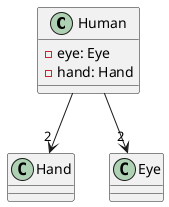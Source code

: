 @startuml
'https://plantuml.com/class-diagram

'关联关系'

class Human{
 - eye: Eye
 - hand: Hand
}

class Hand
class Eye

Human --> "2" Hand
Human --> "2" Eye

@enduml